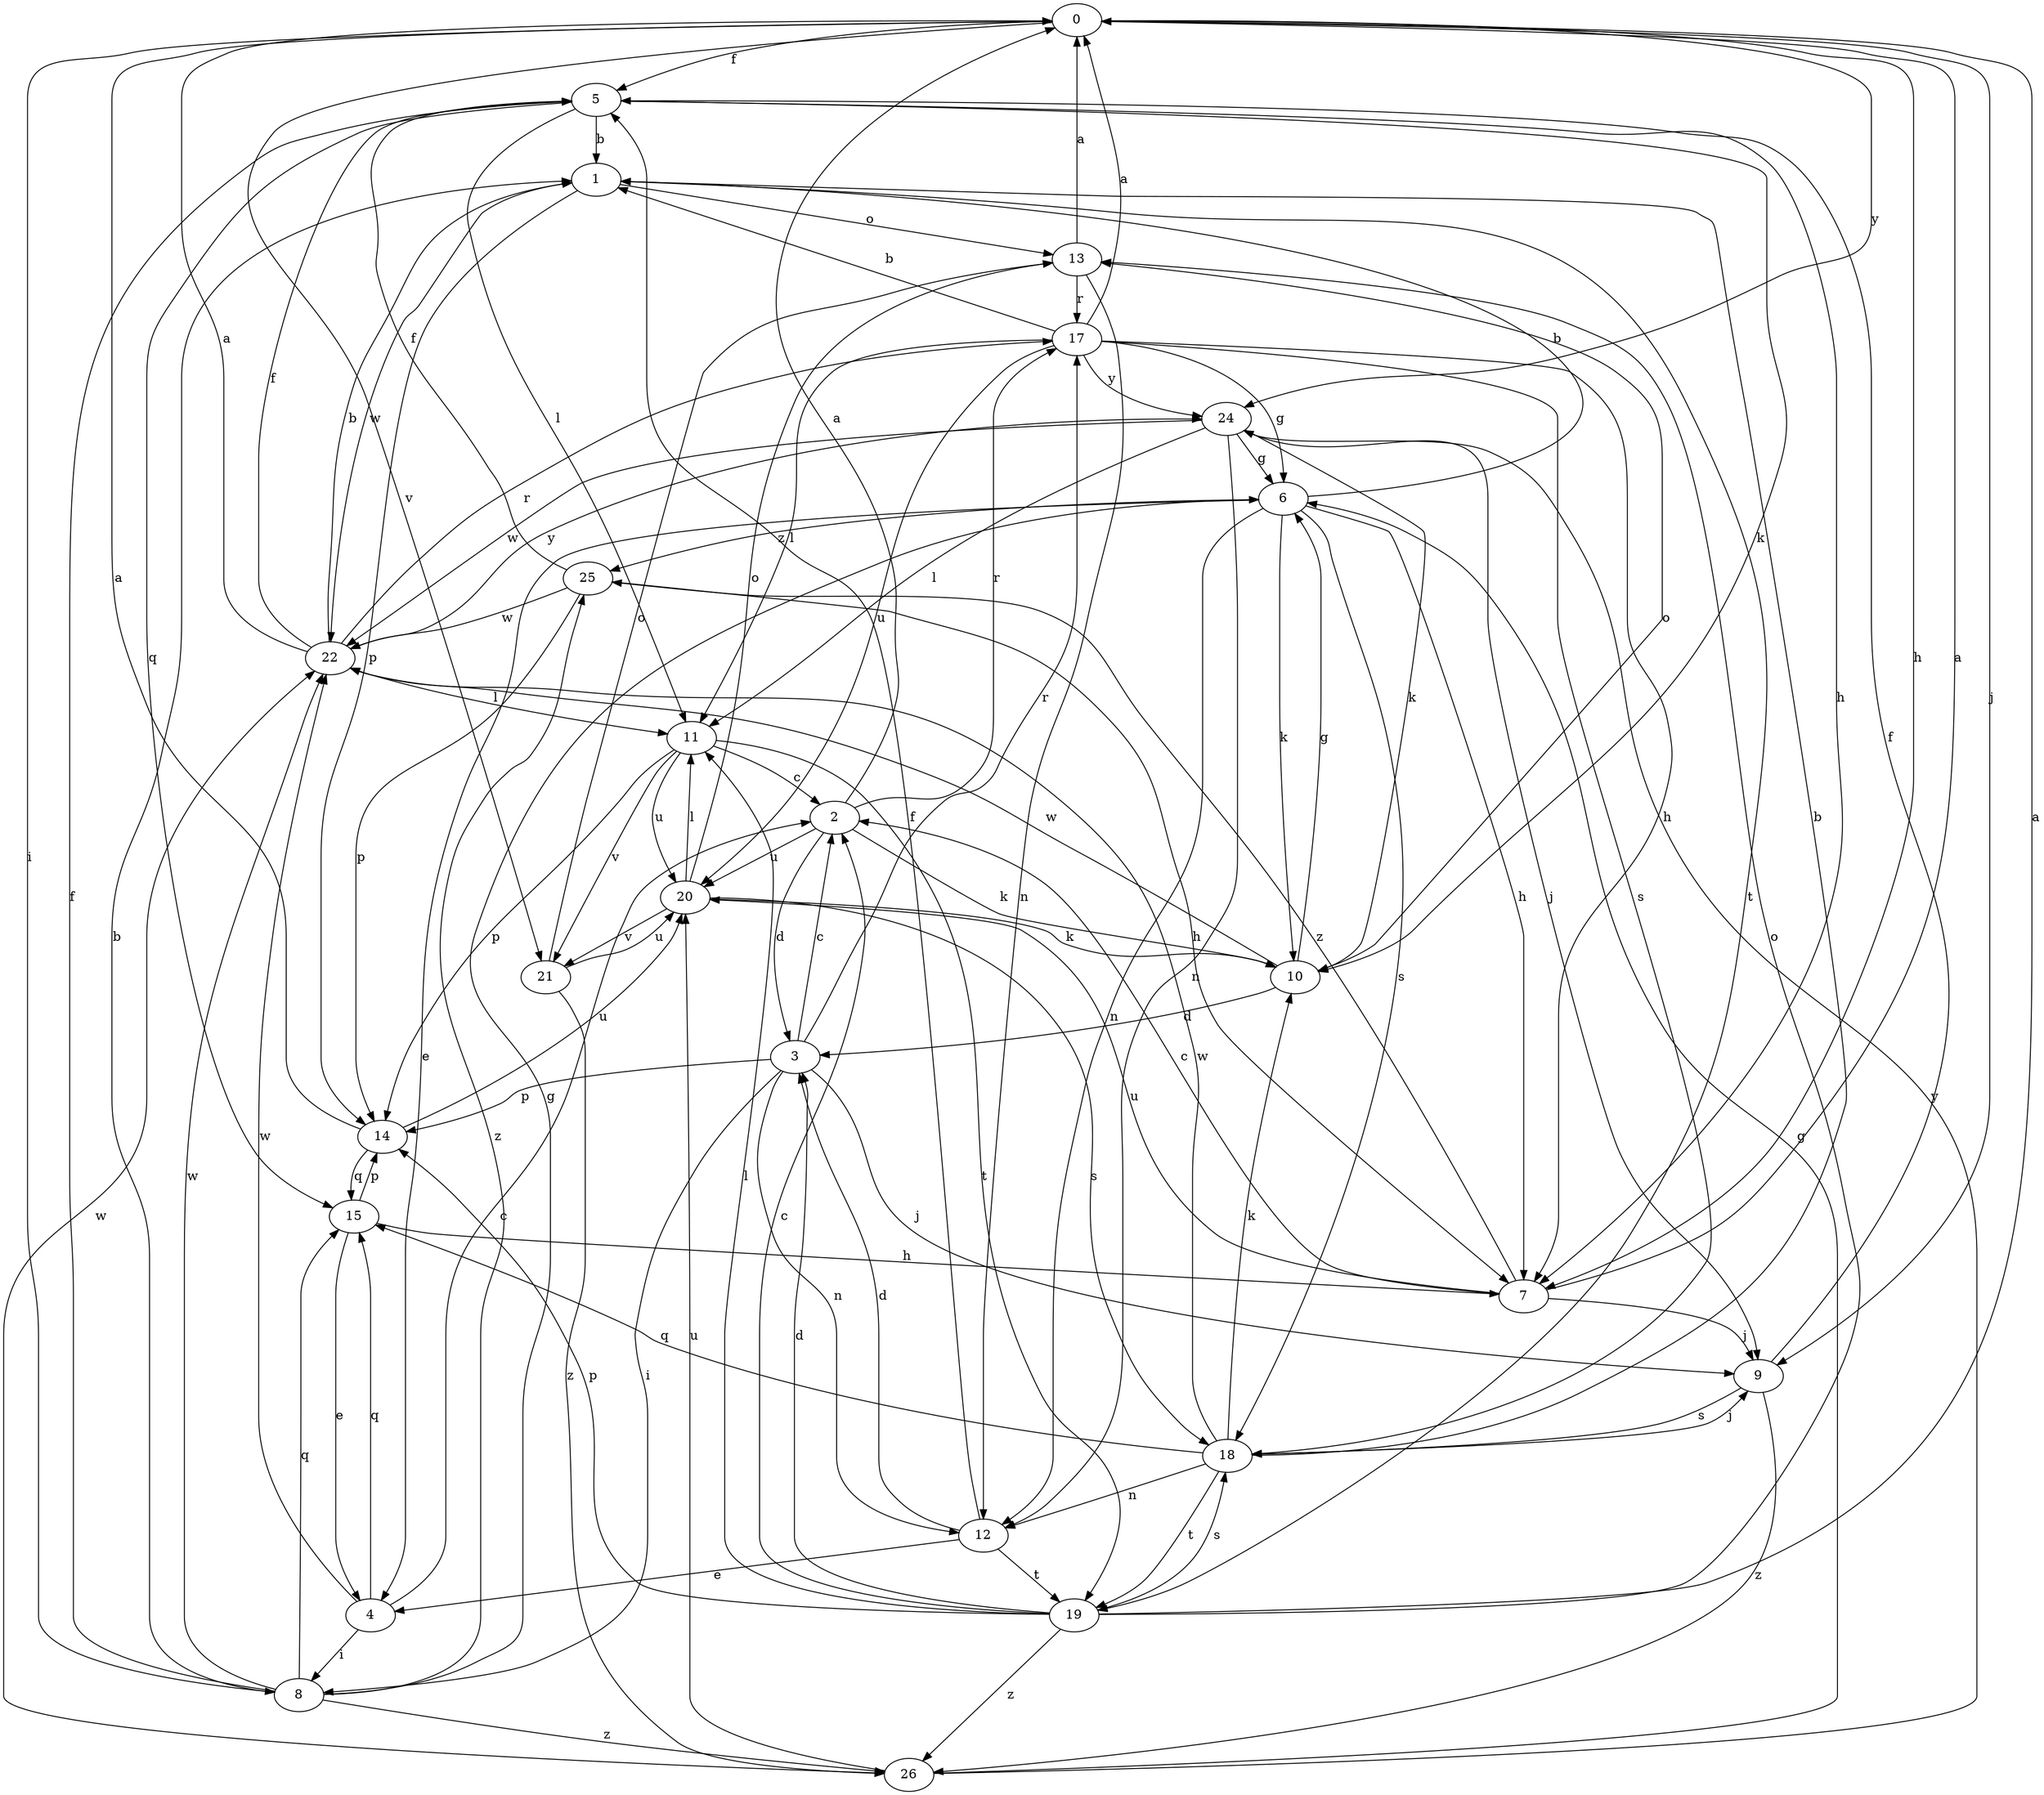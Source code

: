 strict digraph  {
0;
1;
2;
3;
4;
5;
6;
7;
8;
9;
10;
11;
12;
13;
14;
15;
17;
18;
19;
20;
21;
22;
24;
25;
26;
0 -> 5  [label=f];
0 -> 7  [label=h];
0 -> 8  [label=i];
0 -> 9  [label=j];
0 -> 21  [label=v];
0 -> 24  [label=y];
1 -> 13  [label=o];
1 -> 14  [label=p];
1 -> 19  [label=t];
1 -> 22  [label=w];
2 -> 0  [label=a];
2 -> 3  [label=d];
2 -> 10  [label=k];
2 -> 17  [label=r];
2 -> 20  [label=u];
3 -> 2  [label=c];
3 -> 8  [label=i];
3 -> 9  [label=j];
3 -> 12  [label=n];
3 -> 14  [label=p];
3 -> 17  [label=r];
4 -> 2  [label=c];
4 -> 8  [label=i];
4 -> 15  [label=q];
4 -> 22  [label=w];
5 -> 1  [label=b];
5 -> 7  [label=h];
5 -> 10  [label=k];
5 -> 11  [label=l];
5 -> 15  [label=q];
6 -> 1  [label=b];
6 -> 4  [label=e];
6 -> 7  [label=h];
6 -> 10  [label=k];
6 -> 12  [label=n];
6 -> 18  [label=s];
6 -> 25  [label=z];
7 -> 0  [label=a];
7 -> 2  [label=c];
7 -> 9  [label=j];
7 -> 20  [label=u];
7 -> 25  [label=z];
8 -> 1  [label=b];
8 -> 5  [label=f];
8 -> 6  [label=g];
8 -> 15  [label=q];
8 -> 22  [label=w];
8 -> 25  [label=z];
8 -> 26  [label=z];
9 -> 5  [label=f];
9 -> 18  [label=s];
9 -> 26  [label=z];
10 -> 3  [label=d];
10 -> 6  [label=g];
10 -> 13  [label=o];
10 -> 22  [label=w];
11 -> 2  [label=c];
11 -> 14  [label=p];
11 -> 19  [label=t];
11 -> 20  [label=u];
11 -> 21  [label=v];
12 -> 3  [label=d];
12 -> 4  [label=e];
12 -> 5  [label=f];
12 -> 19  [label=t];
13 -> 0  [label=a];
13 -> 12  [label=n];
13 -> 17  [label=r];
14 -> 0  [label=a];
14 -> 15  [label=q];
14 -> 20  [label=u];
15 -> 4  [label=e];
15 -> 7  [label=h];
15 -> 14  [label=p];
17 -> 0  [label=a];
17 -> 1  [label=b];
17 -> 6  [label=g];
17 -> 7  [label=h];
17 -> 11  [label=l];
17 -> 18  [label=s];
17 -> 20  [label=u];
17 -> 24  [label=y];
18 -> 1  [label=b];
18 -> 9  [label=j];
18 -> 10  [label=k];
18 -> 12  [label=n];
18 -> 15  [label=q];
18 -> 19  [label=t];
18 -> 22  [label=w];
19 -> 0  [label=a];
19 -> 2  [label=c];
19 -> 3  [label=d];
19 -> 11  [label=l];
19 -> 13  [label=o];
19 -> 14  [label=p];
19 -> 18  [label=s];
19 -> 26  [label=z];
20 -> 10  [label=k];
20 -> 11  [label=l];
20 -> 13  [label=o];
20 -> 18  [label=s];
20 -> 21  [label=v];
21 -> 13  [label=o];
21 -> 20  [label=u];
21 -> 26  [label=z];
22 -> 0  [label=a];
22 -> 1  [label=b];
22 -> 5  [label=f];
22 -> 11  [label=l];
22 -> 17  [label=r];
22 -> 24  [label=y];
24 -> 6  [label=g];
24 -> 9  [label=j];
24 -> 10  [label=k];
24 -> 11  [label=l];
24 -> 12  [label=n];
24 -> 22  [label=w];
25 -> 5  [label=f];
25 -> 7  [label=h];
25 -> 14  [label=p];
25 -> 22  [label=w];
26 -> 6  [label=g];
26 -> 20  [label=u];
26 -> 22  [label=w];
26 -> 24  [label=y];
}
